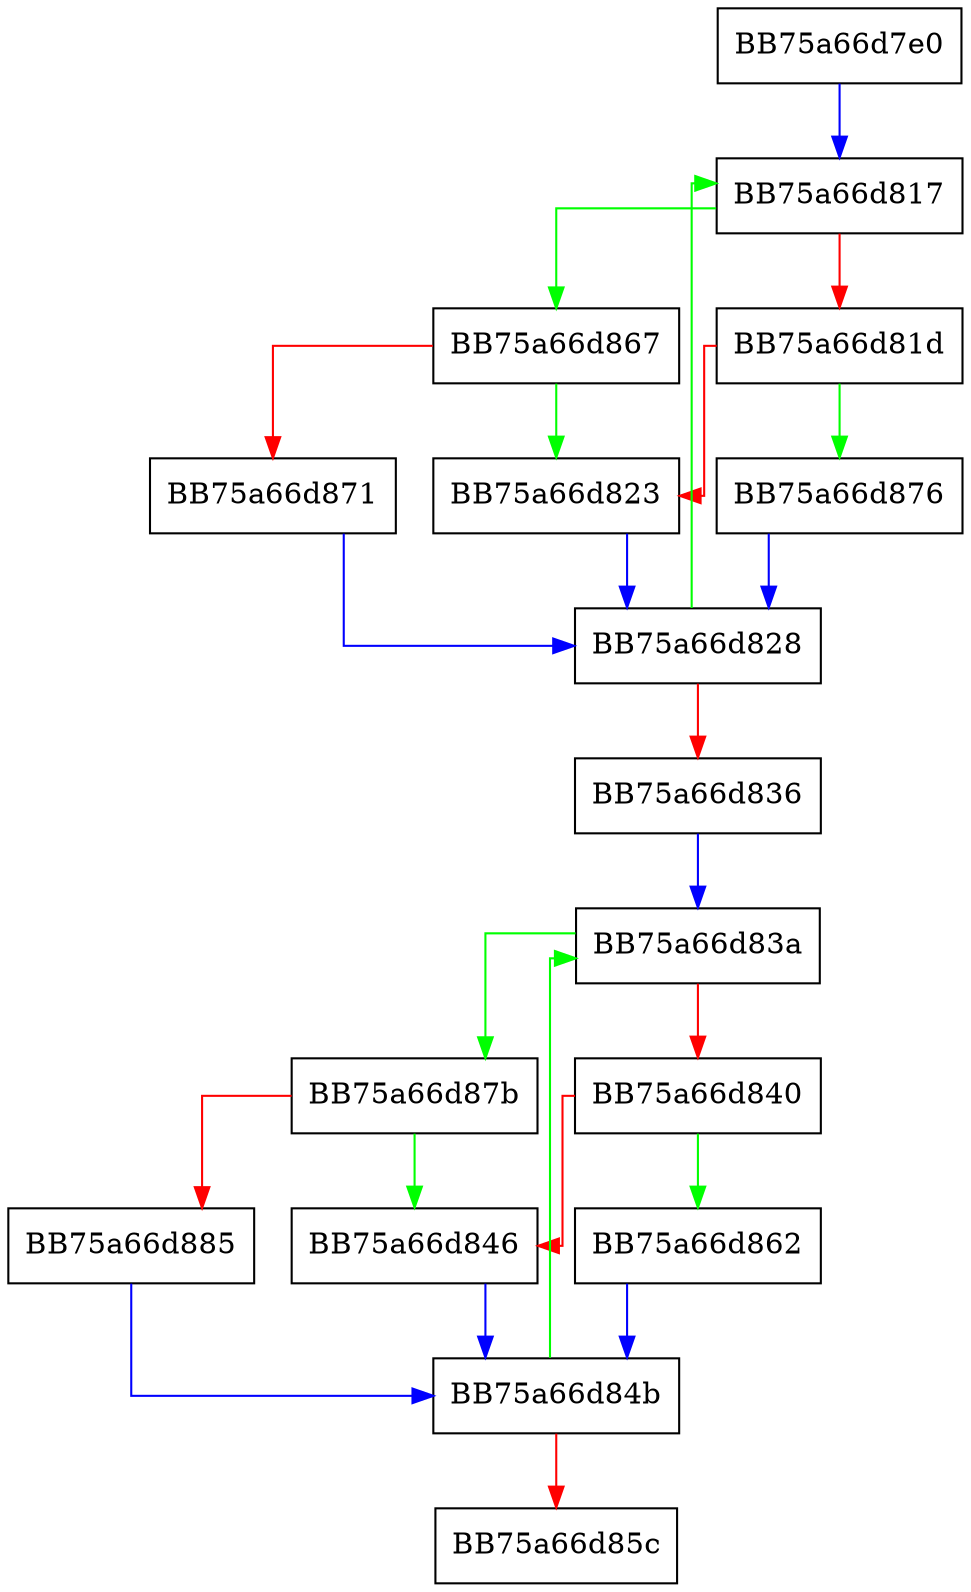 digraph SSE_packssdw {
  node [shape="box"];
  graph [splines=ortho];
  BB75a66d7e0 -> BB75a66d817 [color="blue"];
  BB75a66d817 -> BB75a66d867 [color="green"];
  BB75a66d817 -> BB75a66d81d [color="red"];
  BB75a66d81d -> BB75a66d876 [color="green"];
  BB75a66d81d -> BB75a66d823 [color="red"];
  BB75a66d823 -> BB75a66d828 [color="blue"];
  BB75a66d828 -> BB75a66d817 [color="green"];
  BB75a66d828 -> BB75a66d836 [color="red"];
  BB75a66d836 -> BB75a66d83a [color="blue"];
  BB75a66d83a -> BB75a66d87b [color="green"];
  BB75a66d83a -> BB75a66d840 [color="red"];
  BB75a66d840 -> BB75a66d862 [color="green"];
  BB75a66d840 -> BB75a66d846 [color="red"];
  BB75a66d846 -> BB75a66d84b [color="blue"];
  BB75a66d84b -> BB75a66d83a [color="green"];
  BB75a66d84b -> BB75a66d85c [color="red"];
  BB75a66d862 -> BB75a66d84b [color="blue"];
  BB75a66d867 -> BB75a66d823 [color="green"];
  BB75a66d867 -> BB75a66d871 [color="red"];
  BB75a66d871 -> BB75a66d828 [color="blue"];
  BB75a66d876 -> BB75a66d828 [color="blue"];
  BB75a66d87b -> BB75a66d846 [color="green"];
  BB75a66d87b -> BB75a66d885 [color="red"];
  BB75a66d885 -> BB75a66d84b [color="blue"];
}